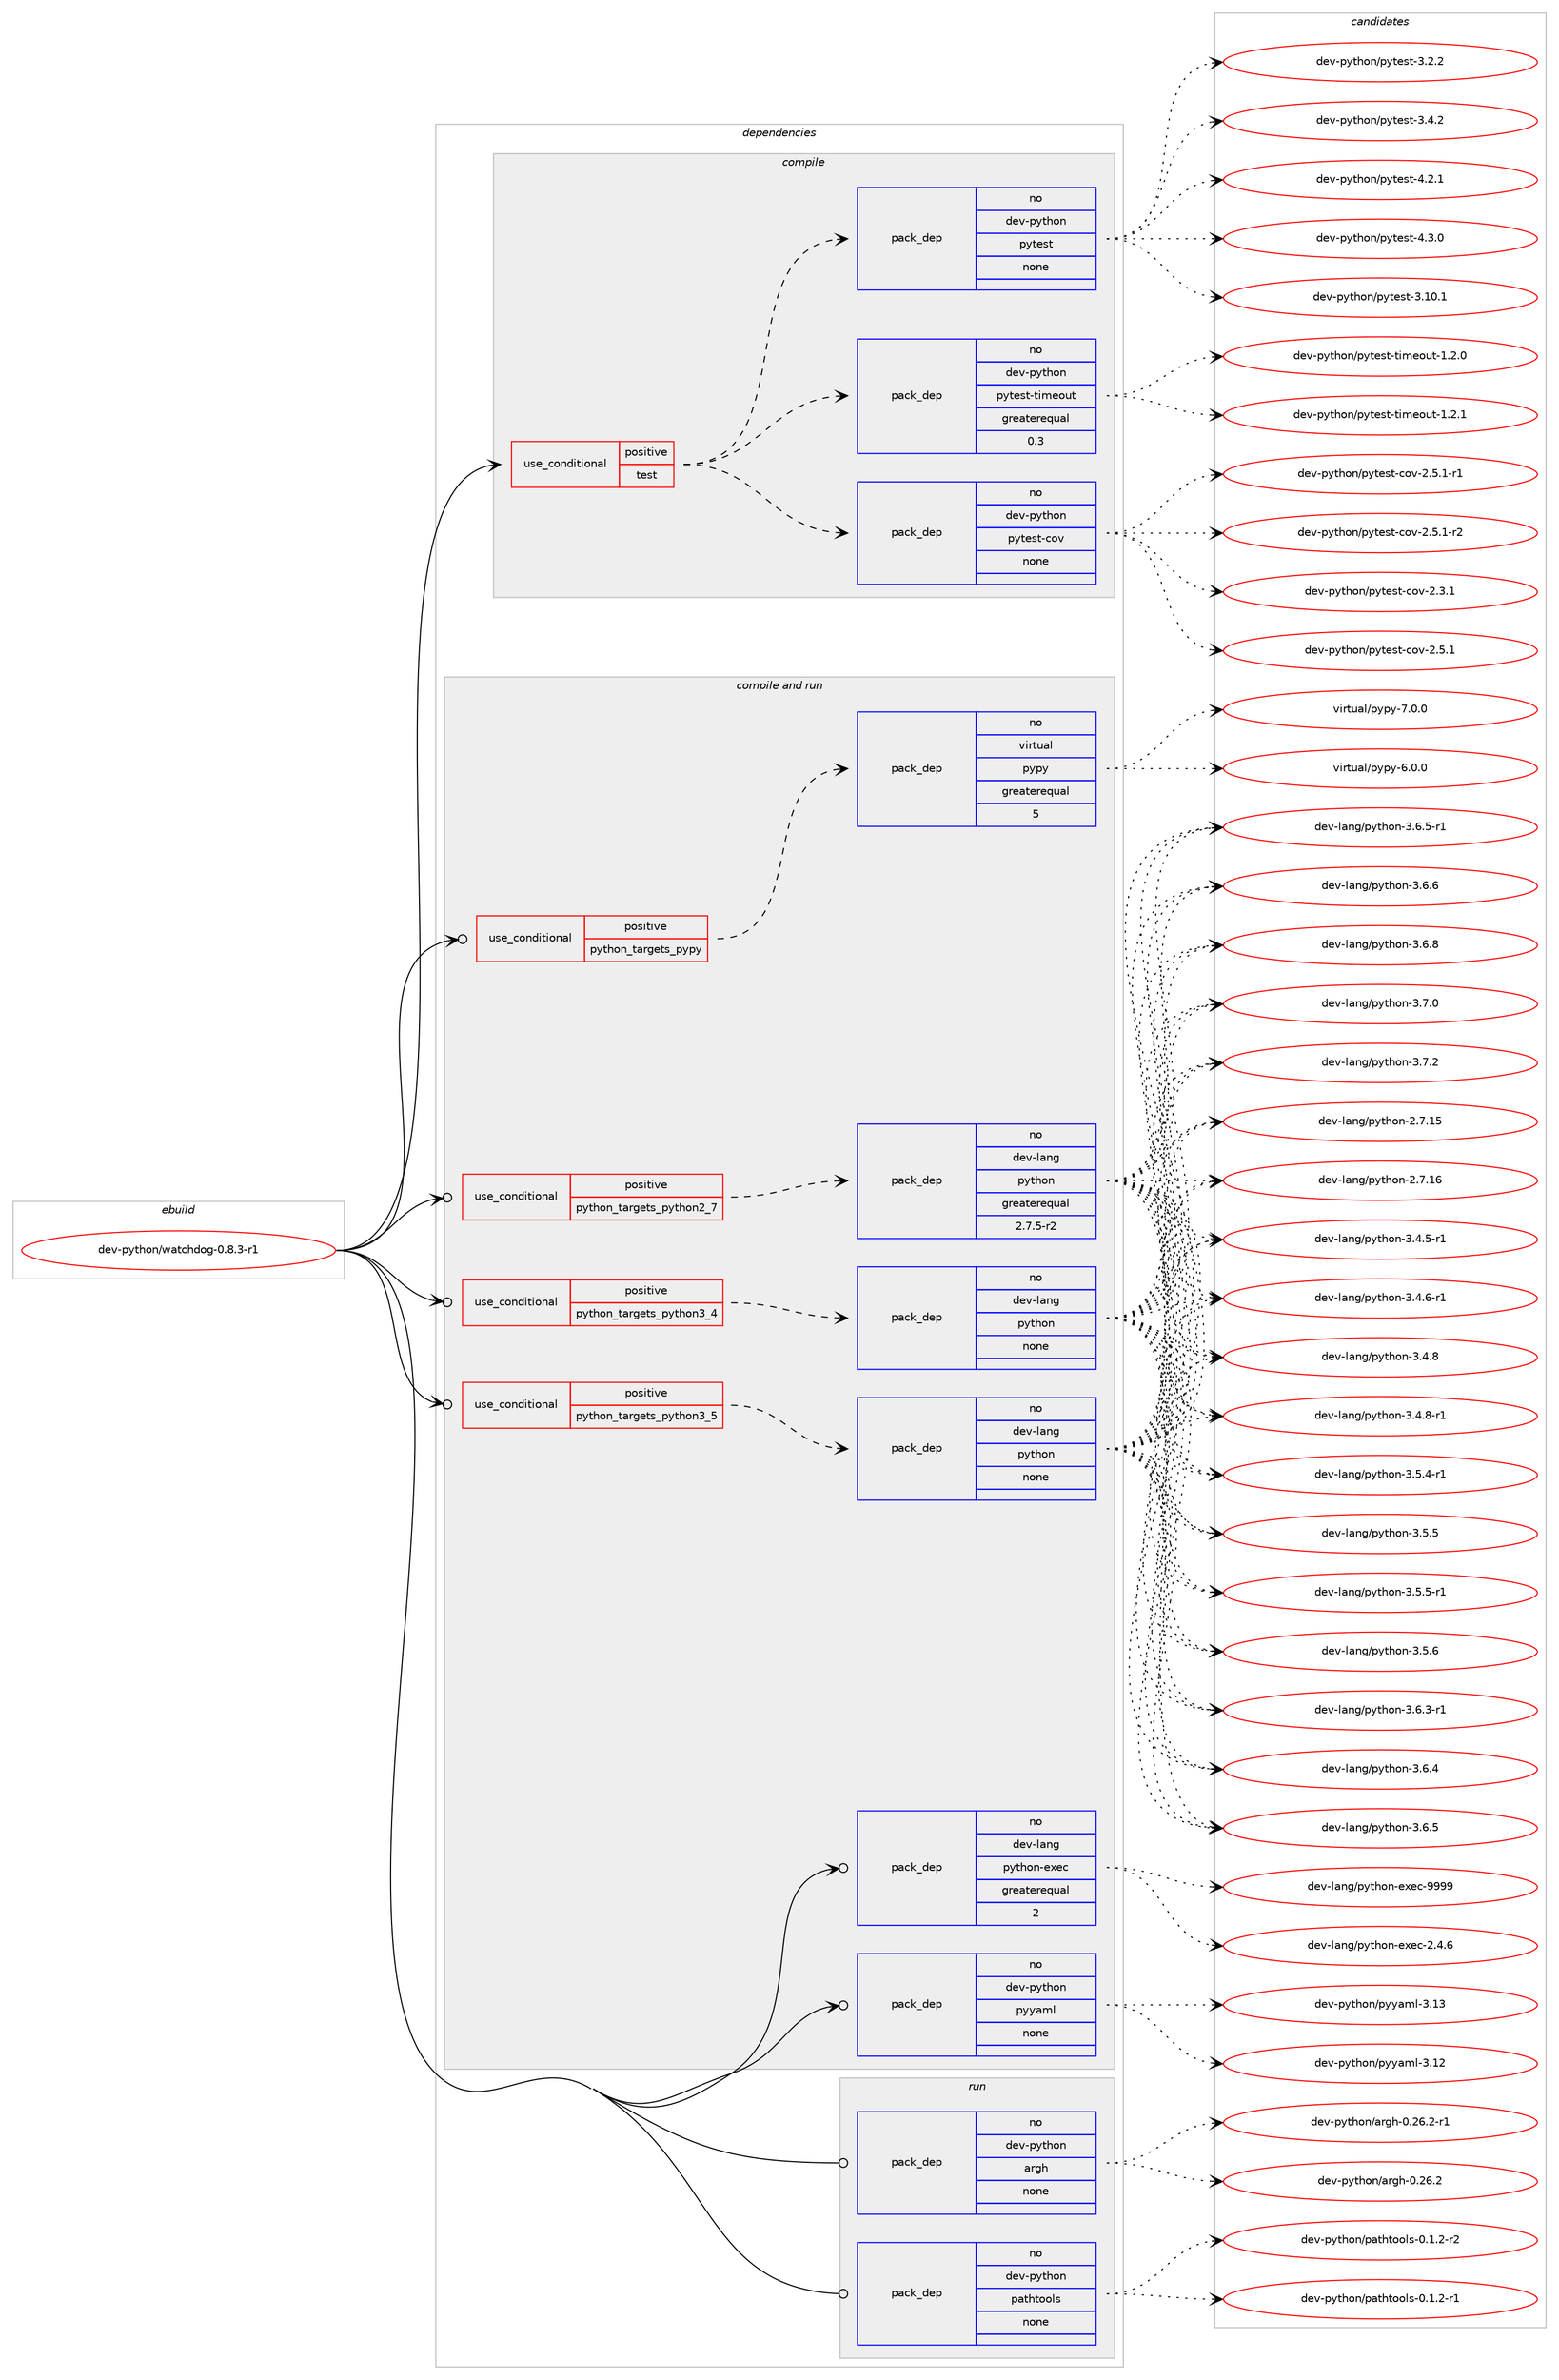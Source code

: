 digraph prolog {

# *************
# Graph options
# *************

newrank=true;
concentrate=true;
compound=true;
graph [rankdir=LR,fontname=Helvetica,fontsize=10,ranksep=1.5];#, ranksep=2.5, nodesep=0.2];
edge  [arrowhead=vee];
node  [fontname=Helvetica,fontsize=10];

# **********
# The ebuild
# **********

subgraph cluster_leftcol {
color=gray;
rank=same;
label=<<i>ebuild</i>>;
id [label="dev-python/watchdog-0.8.3-r1", color=red, width=4, href="../dev-python/watchdog-0.8.3-r1.svg"];
}

# ****************
# The dependencies
# ****************

subgraph cluster_midcol {
color=gray;
label=<<i>dependencies</i>>;
subgraph cluster_compile {
fillcolor="#eeeeee";
style=filled;
label=<<i>compile</i>>;
subgraph cond386594 {
dependency1447319 [label=<<TABLE BORDER="0" CELLBORDER="1" CELLSPACING="0" CELLPADDING="4"><TR><TD ROWSPAN="3" CELLPADDING="10">use_conditional</TD></TR><TR><TD>positive</TD></TR><TR><TD>test</TD></TR></TABLE>>, shape=none, color=red];
subgraph pack1037355 {
dependency1447320 [label=<<TABLE BORDER="0" CELLBORDER="1" CELLSPACING="0" CELLPADDING="4" WIDTH="220"><TR><TD ROWSPAN="6" CELLPADDING="30">pack_dep</TD></TR><TR><TD WIDTH="110">no</TD></TR><TR><TD>dev-python</TD></TR><TR><TD>pytest</TD></TR><TR><TD>none</TD></TR><TR><TD></TD></TR></TABLE>>, shape=none, color=blue];
}
dependency1447319:e -> dependency1447320:w [weight=20,style="dashed",arrowhead="vee"];
subgraph pack1037356 {
dependency1447321 [label=<<TABLE BORDER="0" CELLBORDER="1" CELLSPACING="0" CELLPADDING="4" WIDTH="220"><TR><TD ROWSPAN="6" CELLPADDING="30">pack_dep</TD></TR><TR><TD WIDTH="110">no</TD></TR><TR><TD>dev-python</TD></TR><TR><TD>pytest-cov</TD></TR><TR><TD>none</TD></TR><TR><TD></TD></TR></TABLE>>, shape=none, color=blue];
}
dependency1447319:e -> dependency1447321:w [weight=20,style="dashed",arrowhead="vee"];
subgraph pack1037357 {
dependency1447322 [label=<<TABLE BORDER="0" CELLBORDER="1" CELLSPACING="0" CELLPADDING="4" WIDTH="220"><TR><TD ROWSPAN="6" CELLPADDING="30">pack_dep</TD></TR><TR><TD WIDTH="110">no</TD></TR><TR><TD>dev-python</TD></TR><TR><TD>pytest-timeout</TD></TR><TR><TD>greaterequal</TD></TR><TR><TD>0.3</TD></TR></TABLE>>, shape=none, color=blue];
}
dependency1447319:e -> dependency1447322:w [weight=20,style="dashed",arrowhead="vee"];
}
id:e -> dependency1447319:w [weight=20,style="solid",arrowhead="vee"];
}
subgraph cluster_compileandrun {
fillcolor="#eeeeee";
style=filled;
label=<<i>compile and run</i>>;
subgraph cond386595 {
dependency1447323 [label=<<TABLE BORDER="0" CELLBORDER="1" CELLSPACING="0" CELLPADDING="4"><TR><TD ROWSPAN="3" CELLPADDING="10">use_conditional</TD></TR><TR><TD>positive</TD></TR><TR><TD>python_targets_pypy</TD></TR></TABLE>>, shape=none, color=red];
subgraph pack1037358 {
dependency1447324 [label=<<TABLE BORDER="0" CELLBORDER="1" CELLSPACING="0" CELLPADDING="4" WIDTH="220"><TR><TD ROWSPAN="6" CELLPADDING="30">pack_dep</TD></TR><TR><TD WIDTH="110">no</TD></TR><TR><TD>virtual</TD></TR><TR><TD>pypy</TD></TR><TR><TD>greaterequal</TD></TR><TR><TD>5</TD></TR></TABLE>>, shape=none, color=blue];
}
dependency1447323:e -> dependency1447324:w [weight=20,style="dashed",arrowhead="vee"];
}
id:e -> dependency1447323:w [weight=20,style="solid",arrowhead="odotvee"];
subgraph cond386596 {
dependency1447325 [label=<<TABLE BORDER="0" CELLBORDER="1" CELLSPACING="0" CELLPADDING="4"><TR><TD ROWSPAN="3" CELLPADDING="10">use_conditional</TD></TR><TR><TD>positive</TD></TR><TR><TD>python_targets_python2_7</TD></TR></TABLE>>, shape=none, color=red];
subgraph pack1037359 {
dependency1447326 [label=<<TABLE BORDER="0" CELLBORDER="1" CELLSPACING="0" CELLPADDING="4" WIDTH="220"><TR><TD ROWSPAN="6" CELLPADDING="30">pack_dep</TD></TR><TR><TD WIDTH="110">no</TD></TR><TR><TD>dev-lang</TD></TR><TR><TD>python</TD></TR><TR><TD>greaterequal</TD></TR><TR><TD>2.7.5-r2</TD></TR></TABLE>>, shape=none, color=blue];
}
dependency1447325:e -> dependency1447326:w [weight=20,style="dashed",arrowhead="vee"];
}
id:e -> dependency1447325:w [weight=20,style="solid",arrowhead="odotvee"];
subgraph cond386597 {
dependency1447327 [label=<<TABLE BORDER="0" CELLBORDER="1" CELLSPACING="0" CELLPADDING="4"><TR><TD ROWSPAN="3" CELLPADDING="10">use_conditional</TD></TR><TR><TD>positive</TD></TR><TR><TD>python_targets_python3_4</TD></TR></TABLE>>, shape=none, color=red];
subgraph pack1037360 {
dependency1447328 [label=<<TABLE BORDER="0" CELLBORDER="1" CELLSPACING="0" CELLPADDING="4" WIDTH="220"><TR><TD ROWSPAN="6" CELLPADDING="30">pack_dep</TD></TR><TR><TD WIDTH="110">no</TD></TR><TR><TD>dev-lang</TD></TR><TR><TD>python</TD></TR><TR><TD>none</TD></TR><TR><TD></TD></TR></TABLE>>, shape=none, color=blue];
}
dependency1447327:e -> dependency1447328:w [weight=20,style="dashed",arrowhead="vee"];
}
id:e -> dependency1447327:w [weight=20,style="solid",arrowhead="odotvee"];
subgraph cond386598 {
dependency1447329 [label=<<TABLE BORDER="0" CELLBORDER="1" CELLSPACING="0" CELLPADDING="4"><TR><TD ROWSPAN="3" CELLPADDING="10">use_conditional</TD></TR><TR><TD>positive</TD></TR><TR><TD>python_targets_python3_5</TD></TR></TABLE>>, shape=none, color=red];
subgraph pack1037361 {
dependency1447330 [label=<<TABLE BORDER="0" CELLBORDER="1" CELLSPACING="0" CELLPADDING="4" WIDTH="220"><TR><TD ROWSPAN="6" CELLPADDING="30">pack_dep</TD></TR><TR><TD WIDTH="110">no</TD></TR><TR><TD>dev-lang</TD></TR><TR><TD>python</TD></TR><TR><TD>none</TD></TR><TR><TD></TD></TR></TABLE>>, shape=none, color=blue];
}
dependency1447329:e -> dependency1447330:w [weight=20,style="dashed",arrowhead="vee"];
}
id:e -> dependency1447329:w [weight=20,style="solid",arrowhead="odotvee"];
subgraph pack1037362 {
dependency1447331 [label=<<TABLE BORDER="0" CELLBORDER="1" CELLSPACING="0" CELLPADDING="4" WIDTH="220"><TR><TD ROWSPAN="6" CELLPADDING="30">pack_dep</TD></TR><TR><TD WIDTH="110">no</TD></TR><TR><TD>dev-lang</TD></TR><TR><TD>python-exec</TD></TR><TR><TD>greaterequal</TD></TR><TR><TD>2</TD></TR></TABLE>>, shape=none, color=blue];
}
id:e -> dependency1447331:w [weight=20,style="solid",arrowhead="odotvee"];
subgraph pack1037363 {
dependency1447332 [label=<<TABLE BORDER="0" CELLBORDER="1" CELLSPACING="0" CELLPADDING="4" WIDTH="220"><TR><TD ROWSPAN="6" CELLPADDING="30">pack_dep</TD></TR><TR><TD WIDTH="110">no</TD></TR><TR><TD>dev-python</TD></TR><TR><TD>pyyaml</TD></TR><TR><TD>none</TD></TR><TR><TD></TD></TR></TABLE>>, shape=none, color=blue];
}
id:e -> dependency1447332:w [weight=20,style="solid",arrowhead="odotvee"];
}
subgraph cluster_run {
fillcolor="#eeeeee";
style=filled;
label=<<i>run</i>>;
subgraph pack1037364 {
dependency1447333 [label=<<TABLE BORDER="0" CELLBORDER="1" CELLSPACING="0" CELLPADDING="4" WIDTH="220"><TR><TD ROWSPAN="6" CELLPADDING="30">pack_dep</TD></TR><TR><TD WIDTH="110">no</TD></TR><TR><TD>dev-python</TD></TR><TR><TD>argh</TD></TR><TR><TD>none</TD></TR><TR><TD></TD></TR></TABLE>>, shape=none, color=blue];
}
id:e -> dependency1447333:w [weight=20,style="solid",arrowhead="odot"];
subgraph pack1037365 {
dependency1447334 [label=<<TABLE BORDER="0" CELLBORDER="1" CELLSPACING="0" CELLPADDING="4" WIDTH="220"><TR><TD ROWSPAN="6" CELLPADDING="30">pack_dep</TD></TR><TR><TD WIDTH="110">no</TD></TR><TR><TD>dev-python</TD></TR><TR><TD>pathtools</TD></TR><TR><TD>none</TD></TR><TR><TD></TD></TR></TABLE>>, shape=none, color=blue];
}
id:e -> dependency1447334:w [weight=20,style="solid",arrowhead="odot"];
}
}

# **************
# The candidates
# **************

subgraph cluster_choices {
rank=same;
color=gray;
label=<<i>candidates</i>>;

subgraph choice1037355 {
color=black;
nodesep=1;
choice100101118451121211161041111104711212111610111511645514649484649 [label="dev-python/pytest-3.10.1", color=red, width=4,href="../dev-python/pytest-3.10.1.svg"];
choice1001011184511212111610411111047112121116101115116455146504650 [label="dev-python/pytest-3.2.2", color=red, width=4,href="../dev-python/pytest-3.2.2.svg"];
choice1001011184511212111610411111047112121116101115116455146524650 [label="dev-python/pytest-3.4.2", color=red, width=4,href="../dev-python/pytest-3.4.2.svg"];
choice1001011184511212111610411111047112121116101115116455246504649 [label="dev-python/pytest-4.2.1", color=red, width=4,href="../dev-python/pytest-4.2.1.svg"];
choice1001011184511212111610411111047112121116101115116455246514648 [label="dev-python/pytest-4.3.0", color=red, width=4,href="../dev-python/pytest-4.3.0.svg"];
dependency1447320:e -> choice100101118451121211161041111104711212111610111511645514649484649:w [style=dotted,weight="100"];
dependency1447320:e -> choice1001011184511212111610411111047112121116101115116455146504650:w [style=dotted,weight="100"];
dependency1447320:e -> choice1001011184511212111610411111047112121116101115116455146524650:w [style=dotted,weight="100"];
dependency1447320:e -> choice1001011184511212111610411111047112121116101115116455246504649:w [style=dotted,weight="100"];
dependency1447320:e -> choice1001011184511212111610411111047112121116101115116455246514648:w [style=dotted,weight="100"];
}
subgraph choice1037356 {
color=black;
nodesep=1;
choice10010111845112121116104111110471121211161011151164599111118455046514649 [label="dev-python/pytest-cov-2.3.1", color=red, width=4,href="../dev-python/pytest-cov-2.3.1.svg"];
choice10010111845112121116104111110471121211161011151164599111118455046534649 [label="dev-python/pytest-cov-2.5.1", color=red, width=4,href="../dev-python/pytest-cov-2.5.1.svg"];
choice100101118451121211161041111104711212111610111511645991111184550465346494511449 [label="dev-python/pytest-cov-2.5.1-r1", color=red, width=4,href="../dev-python/pytest-cov-2.5.1-r1.svg"];
choice100101118451121211161041111104711212111610111511645991111184550465346494511450 [label="dev-python/pytest-cov-2.5.1-r2", color=red, width=4,href="../dev-python/pytest-cov-2.5.1-r2.svg"];
dependency1447321:e -> choice10010111845112121116104111110471121211161011151164599111118455046514649:w [style=dotted,weight="100"];
dependency1447321:e -> choice10010111845112121116104111110471121211161011151164599111118455046534649:w [style=dotted,weight="100"];
dependency1447321:e -> choice100101118451121211161041111104711212111610111511645991111184550465346494511449:w [style=dotted,weight="100"];
dependency1447321:e -> choice100101118451121211161041111104711212111610111511645991111184550465346494511450:w [style=dotted,weight="100"];
}
subgraph choice1037357 {
color=black;
nodesep=1;
choice100101118451121211161041111104711212111610111511645116105109101111117116454946504648 [label="dev-python/pytest-timeout-1.2.0", color=red, width=4,href="../dev-python/pytest-timeout-1.2.0.svg"];
choice100101118451121211161041111104711212111610111511645116105109101111117116454946504649 [label="dev-python/pytest-timeout-1.2.1", color=red, width=4,href="../dev-python/pytest-timeout-1.2.1.svg"];
dependency1447322:e -> choice100101118451121211161041111104711212111610111511645116105109101111117116454946504648:w [style=dotted,weight="100"];
dependency1447322:e -> choice100101118451121211161041111104711212111610111511645116105109101111117116454946504649:w [style=dotted,weight="100"];
}
subgraph choice1037358 {
color=black;
nodesep=1;
choice1181051141161179710847112121112121455446484648 [label="virtual/pypy-6.0.0", color=red, width=4,href="../virtual/pypy-6.0.0.svg"];
choice1181051141161179710847112121112121455546484648 [label="virtual/pypy-7.0.0", color=red, width=4,href="../virtual/pypy-7.0.0.svg"];
dependency1447324:e -> choice1181051141161179710847112121112121455446484648:w [style=dotted,weight="100"];
dependency1447324:e -> choice1181051141161179710847112121112121455546484648:w [style=dotted,weight="100"];
}
subgraph choice1037359 {
color=black;
nodesep=1;
choice10010111845108971101034711212111610411111045504655464953 [label="dev-lang/python-2.7.15", color=red, width=4,href="../dev-lang/python-2.7.15.svg"];
choice10010111845108971101034711212111610411111045504655464954 [label="dev-lang/python-2.7.16", color=red, width=4,href="../dev-lang/python-2.7.16.svg"];
choice1001011184510897110103471121211161041111104551465246534511449 [label="dev-lang/python-3.4.5-r1", color=red, width=4,href="../dev-lang/python-3.4.5-r1.svg"];
choice1001011184510897110103471121211161041111104551465246544511449 [label="dev-lang/python-3.4.6-r1", color=red, width=4,href="../dev-lang/python-3.4.6-r1.svg"];
choice100101118451089711010347112121116104111110455146524656 [label="dev-lang/python-3.4.8", color=red, width=4,href="../dev-lang/python-3.4.8.svg"];
choice1001011184510897110103471121211161041111104551465246564511449 [label="dev-lang/python-3.4.8-r1", color=red, width=4,href="../dev-lang/python-3.4.8-r1.svg"];
choice1001011184510897110103471121211161041111104551465346524511449 [label="dev-lang/python-3.5.4-r1", color=red, width=4,href="../dev-lang/python-3.5.4-r1.svg"];
choice100101118451089711010347112121116104111110455146534653 [label="dev-lang/python-3.5.5", color=red, width=4,href="../dev-lang/python-3.5.5.svg"];
choice1001011184510897110103471121211161041111104551465346534511449 [label="dev-lang/python-3.5.5-r1", color=red, width=4,href="../dev-lang/python-3.5.5-r1.svg"];
choice100101118451089711010347112121116104111110455146534654 [label="dev-lang/python-3.5.6", color=red, width=4,href="../dev-lang/python-3.5.6.svg"];
choice1001011184510897110103471121211161041111104551465446514511449 [label="dev-lang/python-3.6.3-r1", color=red, width=4,href="../dev-lang/python-3.6.3-r1.svg"];
choice100101118451089711010347112121116104111110455146544652 [label="dev-lang/python-3.6.4", color=red, width=4,href="../dev-lang/python-3.6.4.svg"];
choice100101118451089711010347112121116104111110455146544653 [label="dev-lang/python-3.6.5", color=red, width=4,href="../dev-lang/python-3.6.5.svg"];
choice1001011184510897110103471121211161041111104551465446534511449 [label="dev-lang/python-3.6.5-r1", color=red, width=4,href="../dev-lang/python-3.6.5-r1.svg"];
choice100101118451089711010347112121116104111110455146544654 [label="dev-lang/python-3.6.6", color=red, width=4,href="../dev-lang/python-3.6.6.svg"];
choice100101118451089711010347112121116104111110455146544656 [label="dev-lang/python-3.6.8", color=red, width=4,href="../dev-lang/python-3.6.8.svg"];
choice100101118451089711010347112121116104111110455146554648 [label="dev-lang/python-3.7.0", color=red, width=4,href="../dev-lang/python-3.7.0.svg"];
choice100101118451089711010347112121116104111110455146554650 [label="dev-lang/python-3.7.2", color=red, width=4,href="../dev-lang/python-3.7.2.svg"];
dependency1447326:e -> choice10010111845108971101034711212111610411111045504655464953:w [style=dotted,weight="100"];
dependency1447326:e -> choice10010111845108971101034711212111610411111045504655464954:w [style=dotted,weight="100"];
dependency1447326:e -> choice1001011184510897110103471121211161041111104551465246534511449:w [style=dotted,weight="100"];
dependency1447326:e -> choice1001011184510897110103471121211161041111104551465246544511449:w [style=dotted,weight="100"];
dependency1447326:e -> choice100101118451089711010347112121116104111110455146524656:w [style=dotted,weight="100"];
dependency1447326:e -> choice1001011184510897110103471121211161041111104551465246564511449:w [style=dotted,weight="100"];
dependency1447326:e -> choice1001011184510897110103471121211161041111104551465346524511449:w [style=dotted,weight="100"];
dependency1447326:e -> choice100101118451089711010347112121116104111110455146534653:w [style=dotted,weight="100"];
dependency1447326:e -> choice1001011184510897110103471121211161041111104551465346534511449:w [style=dotted,weight="100"];
dependency1447326:e -> choice100101118451089711010347112121116104111110455146534654:w [style=dotted,weight="100"];
dependency1447326:e -> choice1001011184510897110103471121211161041111104551465446514511449:w [style=dotted,weight="100"];
dependency1447326:e -> choice100101118451089711010347112121116104111110455146544652:w [style=dotted,weight="100"];
dependency1447326:e -> choice100101118451089711010347112121116104111110455146544653:w [style=dotted,weight="100"];
dependency1447326:e -> choice1001011184510897110103471121211161041111104551465446534511449:w [style=dotted,weight="100"];
dependency1447326:e -> choice100101118451089711010347112121116104111110455146544654:w [style=dotted,weight="100"];
dependency1447326:e -> choice100101118451089711010347112121116104111110455146544656:w [style=dotted,weight="100"];
dependency1447326:e -> choice100101118451089711010347112121116104111110455146554648:w [style=dotted,weight="100"];
dependency1447326:e -> choice100101118451089711010347112121116104111110455146554650:w [style=dotted,weight="100"];
}
subgraph choice1037360 {
color=black;
nodesep=1;
choice10010111845108971101034711212111610411111045504655464953 [label="dev-lang/python-2.7.15", color=red, width=4,href="../dev-lang/python-2.7.15.svg"];
choice10010111845108971101034711212111610411111045504655464954 [label="dev-lang/python-2.7.16", color=red, width=4,href="../dev-lang/python-2.7.16.svg"];
choice1001011184510897110103471121211161041111104551465246534511449 [label="dev-lang/python-3.4.5-r1", color=red, width=4,href="../dev-lang/python-3.4.5-r1.svg"];
choice1001011184510897110103471121211161041111104551465246544511449 [label="dev-lang/python-3.4.6-r1", color=red, width=4,href="../dev-lang/python-3.4.6-r1.svg"];
choice100101118451089711010347112121116104111110455146524656 [label="dev-lang/python-3.4.8", color=red, width=4,href="../dev-lang/python-3.4.8.svg"];
choice1001011184510897110103471121211161041111104551465246564511449 [label="dev-lang/python-3.4.8-r1", color=red, width=4,href="../dev-lang/python-3.4.8-r1.svg"];
choice1001011184510897110103471121211161041111104551465346524511449 [label="dev-lang/python-3.5.4-r1", color=red, width=4,href="../dev-lang/python-3.5.4-r1.svg"];
choice100101118451089711010347112121116104111110455146534653 [label="dev-lang/python-3.5.5", color=red, width=4,href="../dev-lang/python-3.5.5.svg"];
choice1001011184510897110103471121211161041111104551465346534511449 [label="dev-lang/python-3.5.5-r1", color=red, width=4,href="../dev-lang/python-3.5.5-r1.svg"];
choice100101118451089711010347112121116104111110455146534654 [label="dev-lang/python-3.5.6", color=red, width=4,href="../dev-lang/python-3.5.6.svg"];
choice1001011184510897110103471121211161041111104551465446514511449 [label="dev-lang/python-3.6.3-r1", color=red, width=4,href="../dev-lang/python-3.6.3-r1.svg"];
choice100101118451089711010347112121116104111110455146544652 [label="dev-lang/python-3.6.4", color=red, width=4,href="../dev-lang/python-3.6.4.svg"];
choice100101118451089711010347112121116104111110455146544653 [label="dev-lang/python-3.6.5", color=red, width=4,href="../dev-lang/python-3.6.5.svg"];
choice1001011184510897110103471121211161041111104551465446534511449 [label="dev-lang/python-3.6.5-r1", color=red, width=4,href="../dev-lang/python-3.6.5-r1.svg"];
choice100101118451089711010347112121116104111110455146544654 [label="dev-lang/python-3.6.6", color=red, width=4,href="../dev-lang/python-3.6.6.svg"];
choice100101118451089711010347112121116104111110455146544656 [label="dev-lang/python-3.6.8", color=red, width=4,href="../dev-lang/python-3.6.8.svg"];
choice100101118451089711010347112121116104111110455146554648 [label="dev-lang/python-3.7.0", color=red, width=4,href="../dev-lang/python-3.7.0.svg"];
choice100101118451089711010347112121116104111110455146554650 [label="dev-lang/python-3.7.2", color=red, width=4,href="../dev-lang/python-3.7.2.svg"];
dependency1447328:e -> choice10010111845108971101034711212111610411111045504655464953:w [style=dotted,weight="100"];
dependency1447328:e -> choice10010111845108971101034711212111610411111045504655464954:w [style=dotted,weight="100"];
dependency1447328:e -> choice1001011184510897110103471121211161041111104551465246534511449:w [style=dotted,weight="100"];
dependency1447328:e -> choice1001011184510897110103471121211161041111104551465246544511449:w [style=dotted,weight="100"];
dependency1447328:e -> choice100101118451089711010347112121116104111110455146524656:w [style=dotted,weight="100"];
dependency1447328:e -> choice1001011184510897110103471121211161041111104551465246564511449:w [style=dotted,weight="100"];
dependency1447328:e -> choice1001011184510897110103471121211161041111104551465346524511449:w [style=dotted,weight="100"];
dependency1447328:e -> choice100101118451089711010347112121116104111110455146534653:w [style=dotted,weight="100"];
dependency1447328:e -> choice1001011184510897110103471121211161041111104551465346534511449:w [style=dotted,weight="100"];
dependency1447328:e -> choice100101118451089711010347112121116104111110455146534654:w [style=dotted,weight="100"];
dependency1447328:e -> choice1001011184510897110103471121211161041111104551465446514511449:w [style=dotted,weight="100"];
dependency1447328:e -> choice100101118451089711010347112121116104111110455146544652:w [style=dotted,weight="100"];
dependency1447328:e -> choice100101118451089711010347112121116104111110455146544653:w [style=dotted,weight="100"];
dependency1447328:e -> choice1001011184510897110103471121211161041111104551465446534511449:w [style=dotted,weight="100"];
dependency1447328:e -> choice100101118451089711010347112121116104111110455146544654:w [style=dotted,weight="100"];
dependency1447328:e -> choice100101118451089711010347112121116104111110455146544656:w [style=dotted,weight="100"];
dependency1447328:e -> choice100101118451089711010347112121116104111110455146554648:w [style=dotted,weight="100"];
dependency1447328:e -> choice100101118451089711010347112121116104111110455146554650:w [style=dotted,weight="100"];
}
subgraph choice1037361 {
color=black;
nodesep=1;
choice10010111845108971101034711212111610411111045504655464953 [label="dev-lang/python-2.7.15", color=red, width=4,href="../dev-lang/python-2.7.15.svg"];
choice10010111845108971101034711212111610411111045504655464954 [label="dev-lang/python-2.7.16", color=red, width=4,href="../dev-lang/python-2.7.16.svg"];
choice1001011184510897110103471121211161041111104551465246534511449 [label="dev-lang/python-3.4.5-r1", color=red, width=4,href="../dev-lang/python-3.4.5-r1.svg"];
choice1001011184510897110103471121211161041111104551465246544511449 [label="dev-lang/python-3.4.6-r1", color=red, width=4,href="../dev-lang/python-3.4.6-r1.svg"];
choice100101118451089711010347112121116104111110455146524656 [label="dev-lang/python-3.4.8", color=red, width=4,href="../dev-lang/python-3.4.8.svg"];
choice1001011184510897110103471121211161041111104551465246564511449 [label="dev-lang/python-3.4.8-r1", color=red, width=4,href="../dev-lang/python-3.4.8-r1.svg"];
choice1001011184510897110103471121211161041111104551465346524511449 [label="dev-lang/python-3.5.4-r1", color=red, width=4,href="../dev-lang/python-3.5.4-r1.svg"];
choice100101118451089711010347112121116104111110455146534653 [label="dev-lang/python-3.5.5", color=red, width=4,href="../dev-lang/python-3.5.5.svg"];
choice1001011184510897110103471121211161041111104551465346534511449 [label="dev-lang/python-3.5.5-r1", color=red, width=4,href="../dev-lang/python-3.5.5-r1.svg"];
choice100101118451089711010347112121116104111110455146534654 [label="dev-lang/python-3.5.6", color=red, width=4,href="../dev-lang/python-3.5.6.svg"];
choice1001011184510897110103471121211161041111104551465446514511449 [label="dev-lang/python-3.6.3-r1", color=red, width=4,href="../dev-lang/python-3.6.3-r1.svg"];
choice100101118451089711010347112121116104111110455146544652 [label="dev-lang/python-3.6.4", color=red, width=4,href="../dev-lang/python-3.6.4.svg"];
choice100101118451089711010347112121116104111110455146544653 [label="dev-lang/python-3.6.5", color=red, width=4,href="../dev-lang/python-3.6.5.svg"];
choice1001011184510897110103471121211161041111104551465446534511449 [label="dev-lang/python-3.6.5-r1", color=red, width=4,href="../dev-lang/python-3.6.5-r1.svg"];
choice100101118451089711010347112121116104111110455146544654 [label="dev-lang/python-3.6.6", color=red, width=4,href="../dev-lang/python-3.6.6.svg"];
choice100101118451089711010347112121116104111110455146544656 [label="dev-lang/python-3.6.8", color=red, width=4,href="../dev-lang/python-3.6.8.svg"];
choice100101118451089711010347112121116104111110455146554648 [label="dev-lang/python-3.7.0", color=red, width=4,href="../dev-lang/python-3.7.0.svg"];
choice100101118451089711010347112121116104111110455146554650 [label="dev-lang/python-3.7.2", color=red, width=4,href="../dev-lang/python-3.7.2.svg"];
dependency1447330:e -> choice10010111845108971101034711212111610411111045504655464953:w [style=dotted,weight="100"];
dependency1447330:e -> choice10010111845108971101034711212111610411111045504655464954:w [style=dotted,weight="100"];
dependency1447330:e -> choice1001011184510897110103471121211161041111104551465246534511449:w [style=dotted,weight="100"];
dependency1447330:e -> choice1001011184510897110103471121211161041111104551465246544511449:w [style=dotted,weight="100"];
dependency1447330:e -> choice100101118451089711010347112121116104111110455146524656:w [style=dotted,weight="100"];
dependency1447330:e -> choice1001011184510897110103471121211161041111104551465246564511449:w [style=dotted,weight="100"];
dependency1447330:e -> choice1001011184510897110103471121211161041111104551465346524511449:w [style=dotted,weight="100"];
dependency1447330:e -> choice100101118451089711010347112121116104111110455146534653:w [style=dotted,weight="100"];
dependency1447330:e -> choice1001011184510897110103471121211161041111104551465346534511449:w [style=dotted,weight="100"];
dependency1447330:e -> choice100101118451089711010347112121116104111110455146534654:w [style=dotted,weight="100"];
dependency1447330:e -> choice1001011184510897110103471121211161041111104551465446514511449:w [style=dotted,weight="100"];
dependency1447330:e -> choice100101118451089711010347112121116104111110455146544652:w [style=dotted,weight="100"];
dependency1447330:e -> choice100101118451089711010347112121116104111110455146544653:w [style=dotted,weight="100"];
dependency1447330:e -> choice1001011184510897110103471121211161041111104551465446534511449:w [style=dotted,weight="100"];
dependency1447330:e -> choice100101118451089711010347112121116104111110455146544654:w [style=dotted,weight="100"];
dependency1447330:e -> choice100101118451089711010347112121116104111110455146544656:w [style=dotted,weight="100"];
dependency1447330:e -> choice100101118451089711010347112121116104111110455146554648:w [style=dotted,weight="100"];
dependency1447330:e -> choice100101118451089711010347112121116104111110455146554650:w [style=dotted,weight="100"];
}
subgraph choice1037362 {
color=black;
nodesep=1;
choice1001011184510897110103471121211161041111104510112010199455046524654 [label="dev-lang/python-exec-2.4.6", color=red, width=4,href="../dev-lang/python-exec-2.4.6.svg"];
choice10010111845108971101034711212111610411111045101120101994557575757 [label="dev-lang/python-exec-9999", color=red, width=4,href="../dev-lang/python-exec-9999.svg"];
dependency1447331:e -> choice1001011184510897110103471121211161041111104510112010199455046524654:w [style=dotted,weight="100"];
dependency1447331:e -> choice10010111845108971101034711212111610411111045101120101994557575757:w [style=dotted,weight="100"];
}
subgraph choice1037363 {
color=black;
nodesep=1;
choice1001011184511212111610411111047112121121971091084551464950 [label="dev-python/pyyaml-3.12", color=red, width=4,href="../dev-python/pyyaml-3.12.svg"];
choice1001011184511212111610411111047112121121971091084551464951 [label="dev-python/pyyaml-3.13", color=red, width=4,href="../dev-python/pyyaml-3.13.svg"];
dependency1447332:e -> choice1001011184511212111610411111047112121121971091084551464950:w [style=dotted,weight="100"];
dependency1447332:e -> choice1001011184511212111610411111047112121121971091084551464951:w [style=dotted,weight="100"];
}
subgraph choice1037364 {
color=black;
nodesep=1;
choice10010111845112121116104111110479711410310445484650544650 [label="dev-python/argh-0.26.2", color=red, width=4,href="../dev-python/argh-0.26.2.svg"];
choice100101118451121211161041111104797114103104454846505446504511449 [label="dev-python/argh-0.26.2-r1", color=red, width=4,href="../dev-python/argh-0.26.2-r1.svg"];
dependency1447333:e -> choice10010111845112121116104111110479711410310445484650544650:w [style=dotted,weight="100"];
dependency1447333:e -> choice100101118451121211161041111104797114103104454846505446504511449:w [style=dotted,weight="100"];
}
subgraph choice1037365 {
color=black;
nodesep=1;
choice1001011184511212111610411111047112971161041161111111081154548464946504511449 [label="dev-python/pathtools-0.1.2-r1", color=red, width=4,href="../dev-python/pathtools-0.1.2-r1.svg"];
choice1001011184511212111610411111047112971161041161111111081154548464946504511450 [label="dev-python/pathtools-0.1.2-r2", color=red, width=4,href="../dev-python/pathtools-0.1.2-r2.svg"];
dependency1447334:e -> choice1001011184511212111610411111047112971161041161111111081154548464946504511449:w [style=dotted,weight="100"];
dependency1447334:e -> choice1001011184511212111610411111047112971161041161111111081154548464946504511450:w [style=dotted,weight="100"];
}
}

}
